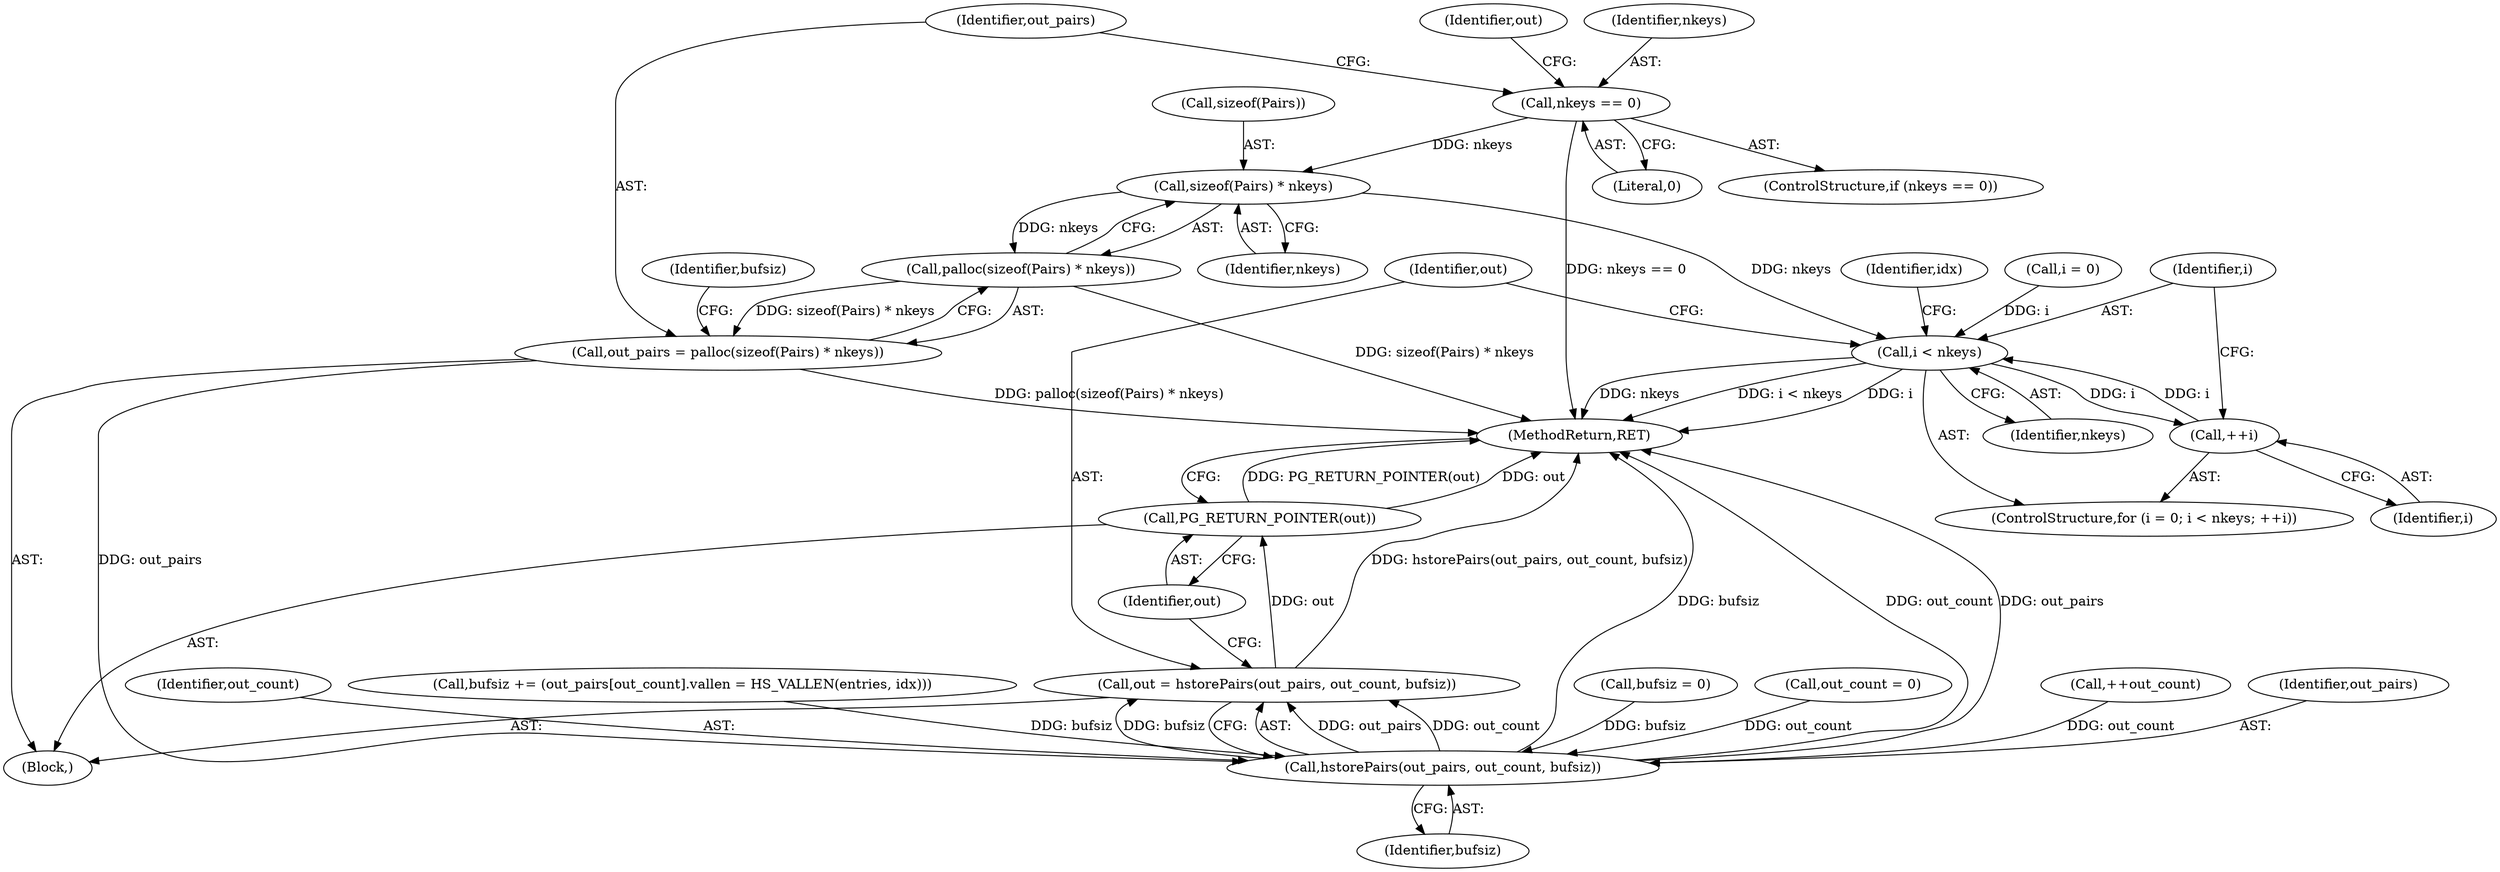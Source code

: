 digraph "0_postgres_31400a673325147e1205326008e32135a78b4d8a_4@API" {
"1000162" [label="(Call,sizeof(Pairs) * nkeys)"];
"1000147" [label="(Call,nkeys == 0)"];
"1000161" [label="(Call,palloc(sizeof(Pairs) * nkeys))"];
"1000159" [label="(Call,out_pairs = palloc(sizeof(Pairs) * nkeys))"];
"1000266" [label="(Call,hstorePairs(out_pairs, out_count, bufsiz))"];
"1000264" [label="(Call,out = hstorePairs(out_pairs, out_count, bufsiz))"];
"1000270" [label="(Call,PG_RETURN_POINTER(out))"];
"1000173" [label="(Call,i < nkeys)"];
"1000176" [label="(Call,++i)"];
"1000262" [label="(Call,++out_count)"];
"1000177" [label="(Identifier,i)"];
"1000270" [label="(Call,PG_RETURN_POINTER(out))"];
"1000148" [label="(Identifier,nkeys)"];
"1000267" [label="(Identifier,out_pairs)"];
"1000159" [label="(Call,out_pairs = palloc(sizeof(Pairs) * nkeys))"];
"1000161" [label="(Call,palloc(sizeof(Pairs) * nkeys))"];
"1000167" [label="(Identifier,bufsiz)"];
"1000271" [label="(Identifier,out)"];
"1000181" [label="(Identifier,idx)"];
"1000170" [label="(Call,i = 0)"];
"1000147" [label="(Call,nkeys == 0)"];
"1000265" [label="(Identifier,out)"];
"1000169" [label="(ControlStructure,for (i = 0; i < nkeys; ++i))"];
"1000174" [label="(Identifier,i)"];
"1000152" [label="(Identifier,out)"];
"1000269" [label="(Identifier,bufsiz)"];
"1000146" [label="(ControlStructure,if (nkeys == 0))"];
"1000268" [label="(Identifier,out_count)"];
"1000176" [label="(Call,++i)"];
"1000149" [label="(Literal,0)"];
"1000163" [label="(Call,sizeof(Pairs))"];
"1000272" [label="(MethodReturn,RET)"];
"1000266" [label="(Call,hstorePairs(out_pairs, out_count, bufsiz))"];
"1000235" [label="(Call,bufsiz += (out_pairs[out_count].vallen = HS_VALLEN(entries, idx)))"];
"1000175" [label="(Identifier,nkeys)"];
"1000160" [label="(Identifier,out_pairs)"];
"1000173" [label="(Call,i < nkeys)"];
"1000165" [label="(Identifier,nkeys)"];
"1000166" [label="(Call,bufsiz = 0)"];
"1000162" [label="(Call,sizeof(Pairs) * nkeys)"];
"1000264" [label="(Call,out = hstorePairs(out_pairs, out_count, bufsiz))"];
"1000105" [label="(Block,)"];
"1000143" [label="(Call,out_count = 0)"];
"1000162" -> "1000161"  [label="AST: "];
"1000162" -> "1000165"  [label="CFG: "];
"1000163" -> "1000162"  [label="AST: "];
"1000165" -> "1000162"  [label="AST: "];
"1000161" -> "1000162"  [label="CFG: "];
"1000162" -> "1000161"  [label="DDG: nkeys"];
"1000147" -> "1000162"  [label="DDG: nkeys"];
"1000162" -> "1000173"  [label="DDG: nkeys"];
"1000147" -> "1000146"  [label="AST: "];
"1000147" -> "1000149"  [label="CFG: "];
"1000148" -> "1000147"  [label="AST: "];
"1000149" -> "1000147"  [label="AST: "];
"1000152" -> "1000147"  [label="CFG: "];
"1000160" -> "1000147"  [label="CFG: "];
"1000147" -> "1000272"  [label="DDG: nkeys == 0"];
"1000161" -> "1000159"  [label="AST: "];
"1000159" -> "1000161"  [label="CFG: "];
"1000161" -> "1000272"  [label="DDG: sizeof(Pairs) * nkeys"];
"1000161" -> "1000159"  [label="DDG: sizeof(Pairs) * nkeys"];
"1000159" -> "1000105"  [label="AST: "];
"1000160" -> "1000159"  [label="AST: "];
"1000167" -> "1000159"  [label="CFG: "];
"1000159" -> "1000272"  [label="DDG: palloc(sizeof(Pairs) * nkeys)"];
"1000159" -> "1000266"  [label="DDG: out_pairs"];
"1000266" -> "1000264"  [label="AST: "];
"1000266" -> "1000269"  [label="CFG: "];
"1000267" -> "1000266"  [label="AST: "];
"1000268" -> "1000266"  [label="AST: "];
"1000269" -> "1000266"  [label="AST: "];
"1000264" -> "1000266"  [label="CFG: "];
"1000266" -> "1000272"  [label="DDG: bufsiz"];
"1000266" -> "1000272"  [label="DDG: out_count"];
"1000266" -> "1000272"  [label="DDG: out_pairs"];
"1000266" -> "1000264"  [label="DDG: out_pairs"];
"1000266" -> "1000264"  [label="DDG: out_count"];
"1000266" -> "1000264"  [label="DDG: bufsiz"];
"1000143" -> "1000266"  [label="DDG: out_count"];
"1000262" -> "1000266"  [label="DDG: out_count"];
"1000235" -> "1000266"  [label="DDG: bufsiz"];
"1000166" -> "1000266"  [label="DDG: bufsiz"];
"1000264" -> "1000105"  [label="AST: "];
"1000265" -> "1000264"  [label="AST: "];
"1000271" -> "1000264"  [label="CFG: "];
"1000264" -> "1000272"  [label="DDG: hstorePairs(out_pairs, out_count, bufsiz)"];
"1000264" -> "1000270"  [label="DDG: out"];
"1000270" -> "1000105"  [label="AST: "];
"1000270" -> "1000271"  [label="CFG: "];
"1000271" -> "1000270"  [label="AST: "];
"1000272" -> "1000270"  [label="CFG: "];
"1000270" -> "1000272"  [label="DDG: PG_RETURN_POINTER(out)"];
"1000270" -> "1000272"  [label="DDG: out"];
"1000173" -> "1000169"  [label="AST: "];
"1000173" -> "1000175"  [label="CFG: "];
"1000174" -> "1000173"  [label="AST: "];
"1000175" -> "1000173"  [label="AST: "];
"1000181" -> "1000173"  [label="CFG: "];
"1000265" -> "1000173"  [label="CFG: "];
"1000173" -> "1000272"  [label="DDG: i < nkeys"];
"1000173" -> "1000272"  [label="DDG: i"];
"1000173" -> "1000272"  [label="DDG: nkeys"];
"1000170" -> "1000173"  [label="DDG: i"];
"1000176" -> "1000173"  [label="DDG: i"];
"1000173" -> "1000176"  [label="DDG: i"];
"1000176" -> "1000169"  [label="AST: "];
"1000176" -> "1000177"  [label="CFG: "];
"1000177" -> "1000176"  [label="AST: "];
"1000174" -> "1000176"  [label="CFG: "];
}
